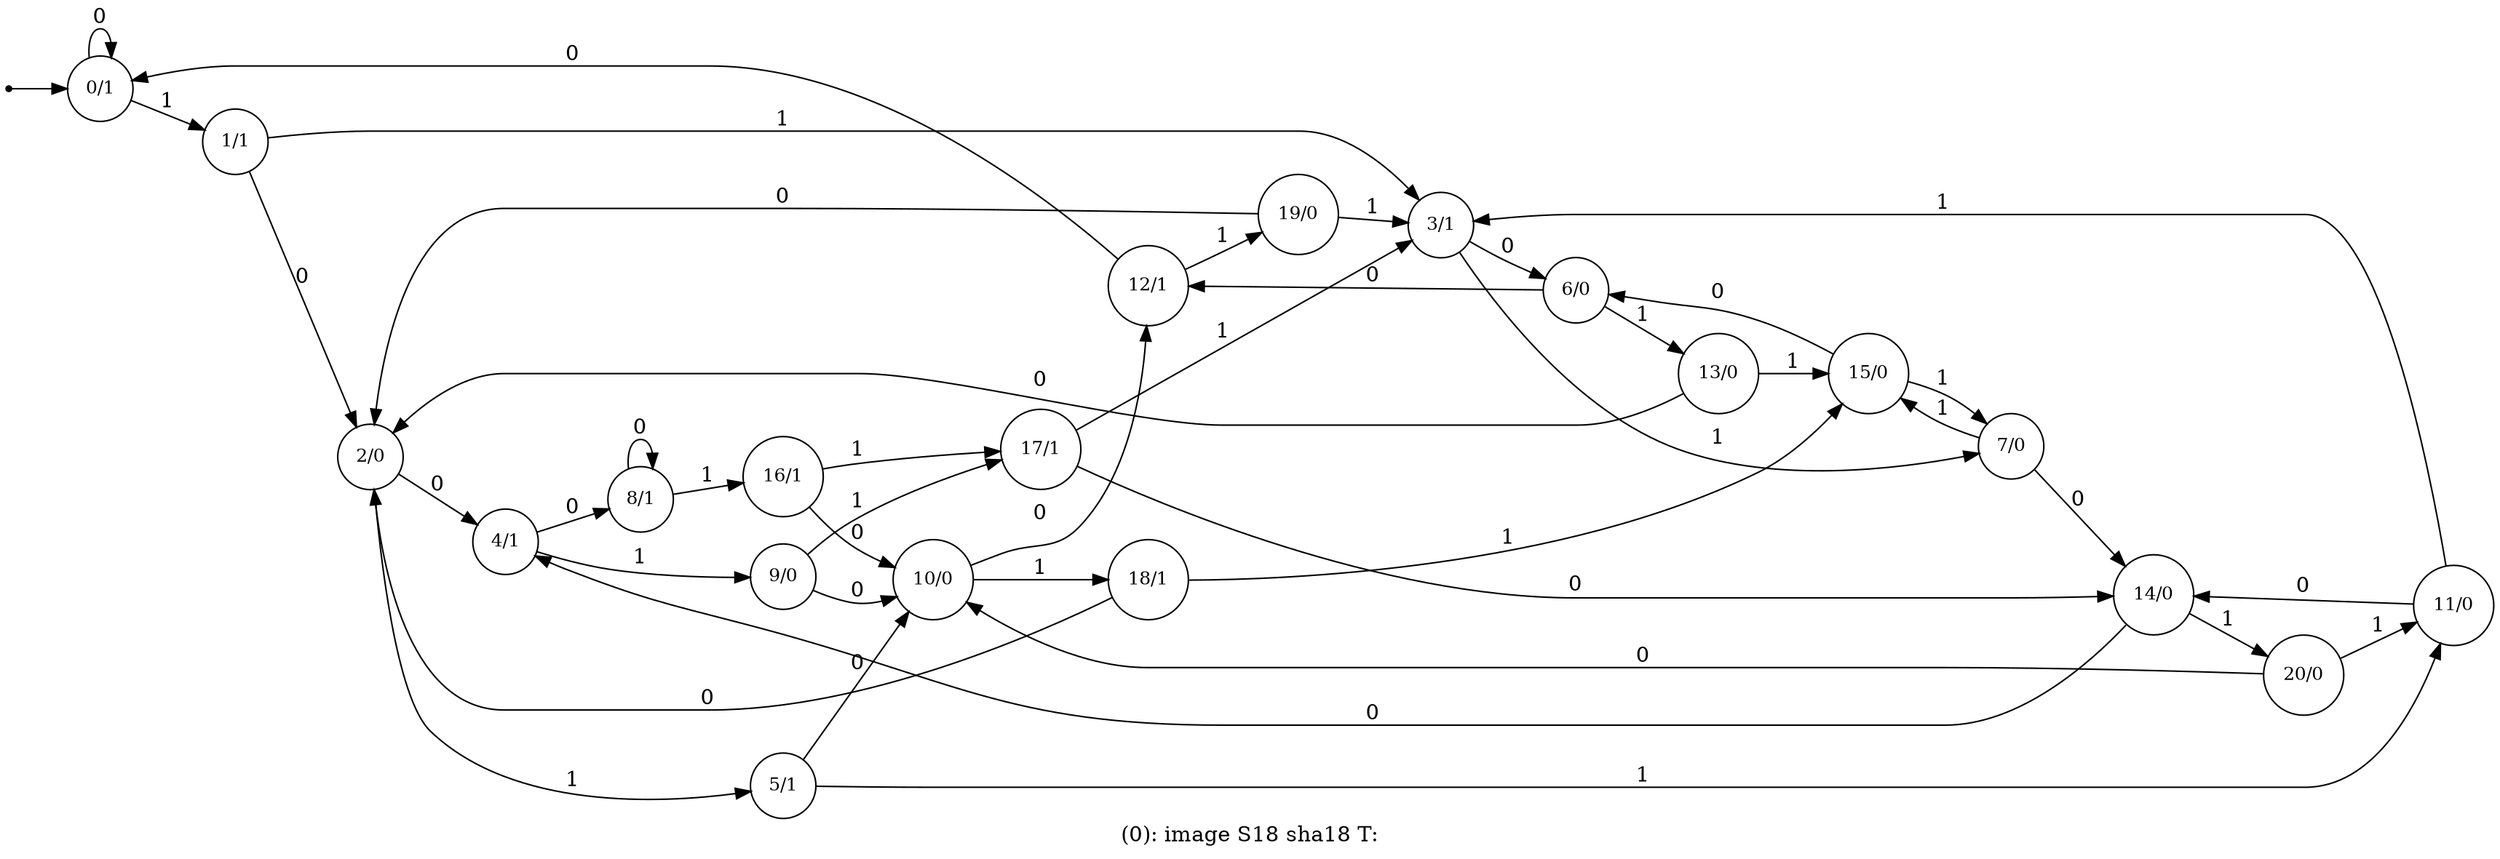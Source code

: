 digraph G {
label = "(0): image S18 sha18 T:";
rankdir = LR;
node [shape = circle, label="0/1", fontsize=12]0;
node [shape = circle, label="1/1", fontsize=12]1;
node [shape = circle, label="2/0", fontsize=12]2;
node [shape = circle, label="3/1", fontsize=12]3;
node [shape = circle, label="4/1", fontsize=12]4;
node [shape = circle, label="5/1", fontsize=12]5;
node [shape = circle, label="6/0", fontsize=12]6;
node [shape = circle, label="7/0", fontsize=12]7;
node [shape = circle, label="8/1", fontsize=12]8;
node [shape = circle, label="9/0", fontsize=12]9;
node [shape = circle, label="10/0", fontsize=12]10;
node [shape = circle, label="11/0", fontsize=12]11;
node [shape = circle, label="12/1", fontsize=12]12;
node [shape = circle, label="13/0", fontsize=12]13;
node [shape = circle, label="14/0", fontsize=12]14;
node [shape = circle, label="15/0", fontsize=12]15;
node [shape = circle, label="16/1", fontsize=12]16;
node [shape = circle, label="17/1", fontsize=12]17;
node [shape = circle, label="18/1", fontsize=12]18;
node [shape = circle, label="19/0", fontsize=12]19;
node [shape = circle, label="20/0", fontsize=12]20;
node [shape = point ]; qi
qi -> 0;
0 -> 0[ label = "0"];
0 -> 1[ label = "1"];
1 -> 2[ label = "0"];
1 -> 3[ label = "1"];
2 -> 4[ label = "0"];
2 -> 5[ label = "1"];
3 -> 6[ label = "0"];
3 -> 7[ label = "1"];
4 -> 8[ label = "0"];
4 -> 9[ label = "1"];
5 -> 10[ label = "0"];
5 -> 11[ label = "1"];
6 -> 12[ label = "0"];
6 -> 13[ label = "1"];
7 -> 14[ label = "0"];
7 -> 15[ label = "1"];
8 -> 8[ label = "0"];
8 -> 16[ label = "1"];
9 -> 10[ label = "0"];
9 -> 17[ label = "1"];
10 -> 12[ label = "0"];
10 -> 18[ label = "1"];
11 -> 3[ label = "1"];
11 -> 14[ label = "0"];
12 -> 0[ label = "0"];
12 -> 19[ label = "1"];
13 -> 2[ label = "0"];
13 -> 15[ label = "1"];
14 -> 4[ label = "0"];
14 -> 20[ label = "1"];
15 -> 6[ label = "0"];
15 -> 7[ label = "1"];
16 -> 10[ label = "0"];
16 -> 17[ label = "1"];
17 -> 3[ label = "1"];
17 -> 14[ label = "0"];
18 -> 2[ label = "0"];
18 -> 15[ label = "1"];
19 -> 2[ label = "0"];
19 -> 3[ label = "1"];
20 -> 10[ label = "0"];
20 -> 11[ label = "1"];
}
